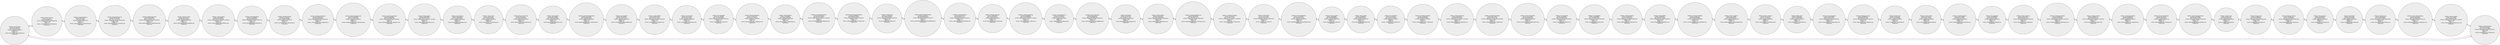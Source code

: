 digraph List {
rankdir=LR;
node [shape = circle, color=black , style=filled, fillcolor=gray93];
Node1[label="Nombre: Alvin Huckett
Carne: 201183728
DPI: 2050740201006
Carrera: Ingenieria Quimica
Creditos: 222
Edad: 20
Correo: AlvinHuckett_60@outlook.org
Calificaicon"];
Node2[label="Nombre: Nertie Laurenzi
Carne: 2010244
DPI: 5970926381748
Carrera: Ingenieria Mecanica Industrial
Creditos: 139
Edad: 19
Correo: NertieLaurenzi.75@hotmail.es
Calificaicon"];
Node3[label="Nombre: Lamont Barthrup
Carne: 201210811
DPI: 879575888
Carrera: Ingenieria Mecanica
Creditos: 53
Edad: 25
Correo: LamontBarthrup_34@outlook.org
Calificaicon"];
Node4[label="Nombre: Bernadette Pescud
Carne: 201315898
DPI: 5531711621404
Carrera: Ingenieria Mecanica Industrial
Creditos: 190
Edad: 28
Correo: BernadettePescud.10outlook.com
Calificaicon"];
Node5[label="Nombre: Bobina Delacroux
Carne: 201582352
DPI: 4172564417242
Carrera: Ingenieria Mecanica Industrial
Creditos: 113
Edad: 23
Correo: BobinaDelacroux_46@hotmail.com
Calificaicon"];
Node6[label="Nombre: Pebrook Gircke
Carne: 201115140
DPI: 8429519350118
Carrera: Ingenieria Mecanica
Creditos: 172
Edad: 19
Correo: PebrookGircke93@undefined.org
Calificaicon"];
Node7[label="Nombre: Laurie Tumilty
Carne: 201350393
DPI: 9029374304090
Carrera: Ingenieria en Ciencias y Sistemas
Creditos: 124
Edad: 20
Correo: LaurieTumilty58@undefined.com
Calificaicon"];
Node8[label="Nombre: Barn Killingbeck
Carne: 201698163
DPI: 8010354636352
Carrera: Ingenieria Mecanica Electrica
Creditos: 130
Edad: 20
Correo: BarnKillingbeck33@gmail.org
Calificaicon"];
Node9[label="Nombre: Joscelin Fewings
Carne: 201402462
DPI: 3594915493584
Carrera: Ingenieria Mecanica
Creditos: 202
Edad: 25
Correo: JoscelinFewings_56@outlook.es
Calificaicon"];
Node10[label="Nombre: Llywellyn Woodnutt
Carne: 201643353
DPI: 9692561360208
Carrera: Ingenieria Mecanica Electrica
Creditos: 44
Edad: 27
Correo: LlywellynWoodnutt_83@gmail.es
Calificaicon"];
Node11[label="Nombre: Ardene Benediktovich
Carne: 201043689
DPI: 0714796787404
Carrera: Ingenieria Mecanica
Creditos: 13
Edad: 23
Correo: ArdeneBenediktovich72@outlook.org
Calificaicon"];
Node12[label="Nombre: Judye Rossborough
Carne: 201489697
DPI: 3310894947855
Carrera: Ingenieria Mecanica Electrica
Creditos: 3
Edad: 26
Correo: JudyeRossborough_49@yahoo.com
Calificaicon"];
Node13[label="Nombre: Wilbur Alberts
Carne: 201818908
DPI: 2689202578134
Carrera: Ingenieria en Ciencias y Sistemas
Creditos: 64
Edad: 18
Correo: WilburAlberts45@hotmail.org
Calificaicon"];
Node14[label="Nombre: Emili Palleske
Carne: 201816850
DPI: 0154497044345
Carrera: Ingenieria Mecanica
Creditos: 28
Edad: 21
Correo: EmiliPalleske.89@gmail.com
Calificaicon"];
Node15[label="Nombre: Vivian Currer
Carne: 201232485
DPI: 3762365704505
Carrera: Ingenieria Quimica
Creditos: 218
Edad: 28
Correo: VivianCurrer_25@outlook.org
Calificaicon"];
Node16[label="Nombre: Eloise Trevarthen
Carne: 201131811
DPI: 3347258005328
Carrera: Ingenieria Mecanica
Creditos: 201
Edad: 22
Correo: EloiseTrevarthen91@hotmail.es
Calificaicon"];
Node17[label="Nombre: Kim Westphal
Carne: 201476680
DPI: 4293824642888
Carrera: Ingenieria Quimica
Creditos: 159
Edad: 19
Correo: KimWestphal38@yahoo.com
Calificaicon"];
Node18[label="Nombre: Aylmar Raubenheimer
Carne: 201511649
DPI: 5648266954532
Carrera: Ingenieria Mecanica
Creditos: 163
Edad: 23
Correo: AylmarRaubenheimer.27@hotmail.es
Calificaicon"];
Node19[label="Nombre: Alvin Huckett
Carne: 201255643
DPI: 7672150791181
Carrera: Ingenieria Industrial
Creditos: 65
Edad: 29
Correo: AlvinHuckett_63@undefined.org
Calificaicon"];
Node20[label="Nombre: Camila Dibbert
Carne: 201947729
DPI: 1430797138430
Carrera: Ingenieria Mecanica Industrial
Creditos: 188
Edad: 21
Correo: CamilaDibbert.81@gmail.com
Calificaicon"];
Node21[label="Nombre: Alvin Huckett
Carne: 201173540
DPI: 3235002226847
Carrera: Ingenieria Industrial
Creditos: 104
Edad: 22
Correo: AlvinHuckett_65@outlook.org
Calificaicon"];
Node22[label="Nombre: Tim Goldspink
Carne: 201704168
DPI: 3379162068993
Carrera: Ingenieria Mecanica Electrica
Creditos: 137
Edad: 19
Correo: TimGoldspink.71@aol.com
Calificaicon"];
Node23[label="Nombre: Harvey Darbyshire
Carne: 201661519
DPI: 9302712249273
Carrera: Ingenieria Mecanica
Creditos: 55
Edad: 26
Correo: HarveyDarbyshire_63@gmail.com
Calificaicon"];
Node24[label="Nombre: Grayce Poltone
Carne: 201309890
DPI: 6364119505269
Carrera: Ingenieria Industrial
Creditos: 133
Edad: 18
Correo: GraycePoltone_20@hotmail.es
Calificaicon"];
Node25[label="Nombre: Llywellyn Woodnutt
Carne: 201740604
DPI: 2625352358554
Carrera: Ingenieria en Ciencias y Sistemas
Creditos: 3
Edad: 19
Correo: LlywellynWoodnutt.46@gmail.org
Calificaicon"];
Node26[label="Nombre: Aylmar Raubenheimer
Carne: 201646518
DPI: 8696013129504
Carrera: Ingenieria Mecanica Electrica
Creditos: 192
Edad: 22
Correo: AylmarRaubenheimer31@aol.com
Calificaicon"];
Node27[label="Nombre: Franky Viney
Carne: 201766242
DPI: 3780452896411
Carrera: Ingenieria Mecanica Electrica
Creditos: 164
Edad: 20
Correo: FrankyViney72@aol.com
Calificaicon"];
Node28[label="Nombre: Aylmar Raubenheimer
Carne: 201537627
DPI: 6000394094296
Carrera: Ingenieria Mecanica Electrica
Creditos: 3
Edad: 24
Correo: AylmarRaubenheimer82@undefined.com
Calificaicon"];
Node29[label="Nombre: Lamont Barthrup
Carne: 201327675
DPI: 5005953751371
Carrera: Ingenieria Mecanica Electrica
Creditos: 171
Edad: 20
Correo: LamontBarthrup.75@hotmail.org
Calificaicon"];
Node30[label="Nombre: Michelle Glanister
Carne: 201897987
DPI: 2193345266141
Carrera: Ingenieria Quimica
Creditos: 226
Edad: 25
Correo: MichelleGlanister.13@aol.org
Calificaicon"];
Node31[label="Nombre: Claybourne Nelmes
Carne: 201500866
DPI: 7040168688236
Carrera: Ingenieria en Ciencias y Sistemas
Creditos: 121
Edad: 19
Correo: ClaybourneNelmes_2@aol.com
Calificaicon"];
Node32[label="Nombre: Olly Brunelleschi
Carne: 201359507
DPI: 6474775706799
Carrera: Ingenieria Quimica
Creditos: 52
Edad: 22
Correo: OllyBrunelleschi_86@aol.com
Calificaicon"];
Node33[label="Nombre: Eloise Trevarthen
Carne: 201954202
DPI: 2496399691941
Carrera: Ingenieria Mecanica Industrial
Creditos: 196
Edad: 29
Correo: EloiseTrevarthen.4@undefined.org
Calificaicon"];
Node34[label="Nombre: Eba Keitley
Carne: 201412244
DPI: 3239472177167
Carrera: Ingenieria Industrial
Creditos: 238
Edad: 22
Correo: EbaKeitley73@undefined.com
Calificaicon"];
Node35[label="Nombre: Wilbur Alberts
Carne: 201234795
DPI: 9082300809939
Carrera: Ingenieria Mecanica Industrial
Creditos: 80
Edad: 29
Correo: WilburAlberts_86@yahoo.com
Calificaicon"];
Node36[label="Nombre: Ardene Benediktovich
Carne: 201594265
DPI: 2831630574772
Carrera: Ingenieria Mecanica Industrial
Creditos: 242
Edad: 26
Correo: ArdeneBenediktovich_57@hotmail.org
Calificaicon"];
Node37[label="Nombre: Claybourne Nelmes
Carne: 201790782
DPI: 3168522176927
Carrera: Ingenieria en Ciencias y Sistemas
Creditos: 0
Edad: 22
Correo: ClaybourneNelmes_82@aol.com
Calificaicon"];
Node38[label="Nombre: Lionel Messi
Carne: 201374369
DPI: 8311431297185
Carrera: Ingenieria Mecanica Industrial
Creditos: 93
Edad: 20
Correo: LionelMessi.17@aol.es
Calificaicon"];
Node39[label="Nombre: Dillon Blandamere
Carne: 201709702
DPI: 4245428187625
Carrera: Ingenieria Industrial
Creditos: 84
Edad: 20
Correo: DillonBlandamere_33@undefined.com
Calificaicon"];
Node40[label="Nombre: Boycie Langlais
Carne: 201635991
DPI: 2702608963916
Carrera: Ingenieria Industrial
Creditos: 113
Edad: 29
Correo: BoycieLanglais24@aol.es
Calificaicon"];
Node41[label="Nombre: Darn Studdal
Carne: 201389879
DPI: 1332692632257
Carrera: Ingenieria Industrial
Creditos: 244
Edad: 23
Correo: DarnStuddal88@gmail.com
Calificaicon"];
Node42[label="Nombre: Tim Goldspink
Carne: 201375524
DPI: 3164173770900
Carrera: Ingenieria Quimica
Creditos: 1
Edad: 20
Correo: TimGoldspink_27@yahoo.es
Calificaicon"];
Node43[label="Nombre: Llywellyn Woodnutt
Carne: 201428558
DPI: 8783633019549
Carrera: Ingenieria Mecanica
Creditos: 5
Edad: 24
Correo: LlywellynWoodnutt.12@gmail.es
Calificaicon"];
Node44[label="Nombre: Bobina Delacroux
Carne: 201933753
DPI: 6467642780621
Carrera: Ingenieria en Ciencias y Sistemas
Creditos: 147
Edad: 25
Correo: BobinaDelacroux_64@gmail.com
Calificaicon"];
Node45[label="Nombre: Llywellyn Woodnutt
Carne: 201774497
DPI: 6327689577005
Carrera: Ingenieria en Ciencias y Sistemas
Creditos: 90
Edad: 26
Correo: LlywellynWoodnutt_44@aol.org
Calificaicon"];
Node46[label="Nombre: Harvey Darbyshire
Carne: 201145786
DPI: 4820546644233
Carrera: Ingenieria Mecanica
Creditos: 88
Edad: 22
Correo: HarveyDarbyshire.56@outlook.com
Calificaicon"];
Node47[label="Nombre: Tim Goldspink
Carne: 201509061
DPI: 3761268073554
Carrera: Ingenieria Mecanica Electrica
Creditos: 108
Edad: 23
Correo: TimGoldspink.36@aol.com
Calificaicon"];
Node48[label="Nombre: Tim Goldspink
Carne: 201068965
DPI: 7207003476187
Carrera: Ingenieria Mecanica Industrial
Creditos: 112
Edad: 26
Correo: TimGoldspink.1@yahoo.org
Calificaicon"];
Node49[label="Nombre: Olly Brunelleschi
Carne: 201991578
DPI: 7437219208336
Carrera: Ingenieria Mecanica Industrial
Creditos: 102
Edad: 29
Correo: OllyBrunelleschi.78@yahoo.org
Calificaicon"];
Node50[label="Nombre: Emili Palleske
Carne: 201803912
DPI: 3995410773680
Carrera: Ingenieria Mecanica Industrial
Creditos: 205
Edad: 26
Correo: EmiliPalleske.68@gmail.com
Calificaicon"];
Node51[label="Nombre: Consolata Reskelly
Carne: 201921767
DPI: 5042024988582
Carrera: Ingenieria Mecanica
Creditos: 200
Edad: 27
Correo: ConsolataReskelly.30@undefined.com
Calificaicon"];
Node52[label="Nombre: Alonzo Seagrove
Carne: 201157605
DPI: 2503385887437
Carrera: Ingenieria Industrial
Creditos: 226
Edad: 22
Correo: AlonzoSeagrove_35@undefined.org
Calificaicon"];
Node53[label="Nombre: Alonzo Seagrove
Carne: 201761573
DPI: 5372214388411
Carrera: Ingenieria Quimica
Creditos: 51
Edad: 22
Correo: AlonzoSeagrove_54@hotmail.es
Calificaicon"];
Node54[label="Nombre: Phillis Syrie
Carne: 201825364
DPI: 6772854332066
Carrera: Ingenieria Quimica
Creditos: 111
Edad: 28
Correo: PhillisSyrie_17@hotmail.es
Calificaicon"];
Node55[label="Nombre: Wash Sedgemore
Carne: 201022466
DPI: 0579054127201
Carrera: Ingenieria Mecanica Electrica
Creditos: 130
Edad: 29
Correo: WashSedgemore_70@outlook.com
Calificaicon"];
Node56[label="Nombre: Roderigo Gomme
Carne: 201006295
DPI: 6483009710551
Carrera: Ingenieria Mecanica Electrica
Creditos: 23
Edad: 24
Correo: RoderigoGomme_92@yahoo.org
Calificaicon"];
Node57[label="Nombre: Franky Viney
Carne: 201116100
DPI: 7247421869888
Carrera: Ingenieria Quimica
Creditos: 42
Edad: 26
Correo: FrankyViney_42@hotmail.es
Calificaicon"];
Node58[label="Nombre: Krystal Crellin
Carne: 201773473
DPI: 1563507262381
Carrera: Ingenieria Mecanica
Creditos: 88
Edad: 26
Correo: KrystalCrellin.48@outlook.org
Calificaicon"];
Node59[label="Nombre: Michelle Glanister
Carne: 201119966
DPI: 9030770152211
Carrera: Ingenieria Industrial
Creditos: 225
Edad: 23
Correo: MichelleGlanister87@outlook.com
Calificaicon"];
Node60[label="Nombre: Tim Goldspink
Carne: 201669286
DPI: 3126321523297
Carrera: Ingenieria Mecanica
Creditos: 187
Edad: 21
Correo: TimGoldspink_45@gmail.es
Calificaicon"];
Node61[label="Nombre: Ellerey Sherwyn
Carne: 201147451
DPI: 9093933675701
Carrera: Ingenieria Mecanica Electrica
Creditos: 80
Edad: 23
Correo: EllereySherwyn.51@gmail.es
Calificaicon"];
Node62[label="Nombre: Claybourne Nelmes
Carne: 201864201
DPI: 8208413026556
Carrera: Ingenieria en Ciencias y Sistemas
Creditos: 25
Edad: 25
Correo: ClaybourneNelmes.78@hotmail.com
Calificaicon"];
Node63[label="Nombre: Adriaens Timms
Carne: 201667272
DPI: 9443025623424
Carrera: Ingenieria en Ciencias y Sistemas
Creditos: 237
Edad: 21
Correo: AdriaensTimms43@aol.org
Calificaicon"];
Node64[label="Nombre: Harvey Darbyshire
Carne: 201668149
DPI: 6435886693765
Carrera: Ingenieria Mecanica
Creditos: 31
Edad: 27
Correo: HarveyDarbyshire_31@gmail.org
Calificaicon"];
Node65[label="Nombre: Harvey Darbyshire
Carne: 201764124
DPI: 6773833243077
Carrera: Ingenieria Industrial
Creditos: 219
Edad: 21
Correo: HarveyDarbyshire.59@gmail.es
Calificaicon"];
Node66[label="Nombre: Aylmar Raubenheimer
Carne: 201516603
DPI: 4062043125856
Carrera: Ingenieria Mecanica Industrial
Creditos: 168
Edad: 19
Correo: AylmarRaubenheimer.85@aol.com
Calificaicon"];
Node67[label="Nombre: Franky Viney
Carne: 201327079
DPI: 8292286385716
Carrera: Ingenieria Industrial
Creditos: 179
Edad: 21
Correo: FrankyViney.59@aol.es
Calificaicon"];
Node68[label="Nombre: Franky Viney
Carne: 201906670
DPI: 2245119831085
Carrera: Ingenieria Mecanica Industrial
Creditos: 198
Edad: 23
Correo: FrankyViney_49@yahoo.es
Calificaicon"];
Node69[label="Nombre: Roderigo Gomme
Carne: 201461415
DPI: 8579079230016
Carrera: Ingenieria Mecanica Industrial
Creditos: 113
Edad: 20
Correo: RoderigoGomme_55@aol.org
Calificaicon"];
Node70[label="Nombre: Afton Hounson
Carne: 201009015
DPI: 1962623323417
Carrera: Ingenieria Mecanica
Creditos: 12
Edad: 23
Correo: AftonHounson.43@aol.com
Calificaicon"];
Node71[label="Nombre: Eba Keitley
Carne: 201137248
DPI: 4264540703955
Carrera: Ingenieria Mecanica
Creditos: 35
Edad: 22
Correo: EbaKeitley83@outlook.org
Calificaicon"];
Node72[label="Nombre: Drusilla Louca
Carne: 201339503
DPI: 1169570189320
Carrera: Ingenieria Mecanica Industrial
Creditos: 41
Edad: 29
Correo: DrusillaLouca1@outlook.com
Calificaicon"];
Node73[label="Nombre: Aylmar Raubenheimer
Carne: 201110247
DPI: 7882408800987
Carrera: Ingenieria Mecanica Electrica
Creditos: 171
Edad: 19
Correo: AylmarRaubenheimer_82@yahoo.org
Calificaicon"];
Node74[label="Nombre: Boycie Langlais
Carne: 201125580
DPI: 1846903502498
Carrera: Ingenieria en Ciencias y Sistemas
Creditos: 190
Edad: 21
Correo: BoycieLanglais.61@hotmail.com
Calificaicon"];
Node75[label="Nombre: Joscelin Fewings
Carne: 201315288
DPI: 7044319749868
Carrera: Ingenieria Mecanica Electrica
Creditos: 89
Edad: 27
Correo: JoscelinFewings.27@yahoo.es
Calificaicon"];
Node1->Node2;
Node2->Node1;
Node2->Node3;
Node3->Node2;
Node3->Node4;
Node4->Node3;
Node4->Node5;
Node5->Node4;
Node5->Node6;
Node6->Node5;
Node6->Node7;
Node7->Node6;
Node7->Node8;
Node8->Node7;
Node8->Node9;
Node9->Node8;
Node9->Node10;
Node10->Node9;
Node10->Node11;
Node11->Node10;
Node11->Node12;
Node12->Node11;
Node12->Node13;
Node13->Node12;
Node13->Node14;
Node14->Node13;
Node14->Node15;
Node15->Node14;
Node15->Node16;
Node16->Node15;
Node16->Node17;
Node17->Node16;
Node17->Node18;
Node18->Node17;
Node18->Node19;
Node19->Node18;
Node19->Node20;
Node20->Node19;
Node20->Node21;
Node21->Node20;
Node21->Node22;
Node22->Node21;
Node22->Node23;
Node23->Node22;
Node23->Node24;
Node24->Node23;
Node24->Node25;
Node25->Node24;
Node25->Node26;
Node26->Node25;
Node26->Node27;
Node27->Node26;
Node27->Node28;
Node28->Node27;
Node28->Node29;
Node29->Node28;
Node29->Node30;
Node30->Node29;
Node30->Node31;
Node31->Node30;
Node31->Node32;
Node32->Node31;
Node32->Node33;
Node33->Node32;
Node33->Node34;
Node34->Node33;
Node34->Node35;
Node35->Node34;
Node35->Node36;
Node36->Node35;
Node36->Node37;
Node37->Node36;
Node37->Node38;
Node38->Node37;
Node38->Node39;
Node39->Node38;
Node39->Node40;
Node40->Node39;
Node40->Node41;
Node41->Node40;
Node41->Node42;
Node42->Node41;
Node42->Node43;
Node43->Node42;
Node43->Node44;
Node44->Node43;
Node44->Node45;
Node45->Node44;
Node45->Node46;
Node46->Node45;
Node46->Node47;
Node47->Node46;
Node47->Node48;
Node48->Node47;
Node48->Node49;
Node49->Node48;
Node49->Node50;
Node50->Node49;
Node50->Node51;
Node51->Node50;
Node51->Node52;
Node52->Node51;
Node52->Node53;
Node53->Node52;
Node53->Node54;
Node54->Node53;
Node54->Node55;
Node55->Node54;
Node55->Node56;
Node56->Node55;
Node56->Node57;
Node57->Node56;
Node57->Node58;
Node58->Node57;
Node58->Node59;
Node59->Node58;
Node59->Node60;
Node60->Node59;
Node60->Node61;
Node61->Node60;
Node61->Node62;
Node62->Node61;
Node62->Node63;
Node63->Node62;
Node63->Node64;
Node64->Node63;
Node64->Node65;
Node65->Node64;
Node65->Node66;
Node66->Node65;
Node66->Node67;
Node67->Node66;
Node67->Node68;
Node68->Node67;
Node68->Node69;
Node69->Node68;
Node69->Node70;
Node70->Node69;
Node70->Node71;
Node71->Node70;
Node71->Node72;
Node72->Node71;
Node72->Node73;
Node73->Node72;
Node73->Node74;
Node74->Node73;
Node74->Node75;
Node75->Node74;
Node75->Node1;
Node1->Node75;

}